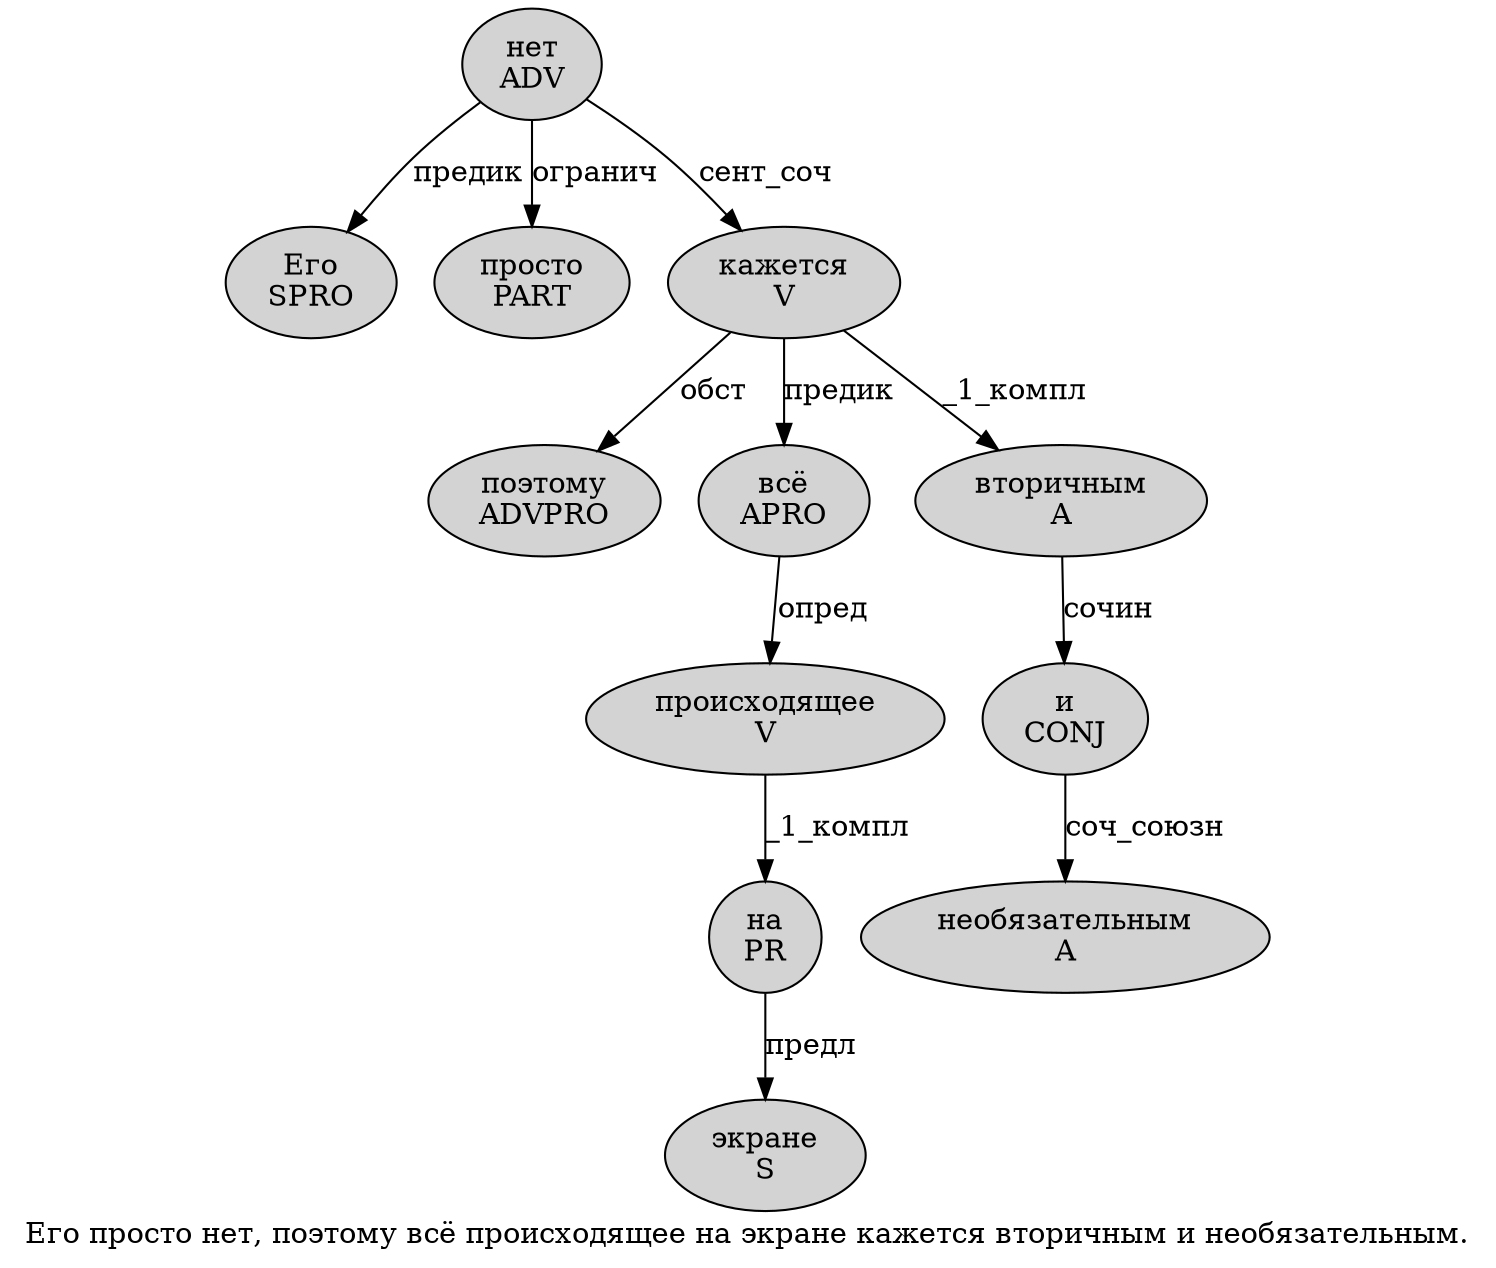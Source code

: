digraph SENTENCE_4512 {
	graph [label="Его просто нет, поэтому всё происходящее на экране кажется вторичным и необязательным."]
	node [style=filled]
		0 [label="Его
SPRO" color="" fillcolor=lightgray penwidth=1 shape=ellipse]
		1 [label="просто
PART" color="" fillcolor=lightgray penwidth=1 shape=ellipse]
		2 [label="нет
ADV" color="" fillcolor=lightgray penwidth=1 shape=ellipse]
		4 [label="поэтому
ADVPRO" color="" fillcolor=lightgray penwidth=1 shape=ellipse]
		5 [label="всё
APRO" color="" fillcolor=lightgray penwidth=1 shape=ellipse]
		6 [label="происходящее
V" color="" fillcolor=lightgray penwidth=1 shape=ellipse]
		7 [label="на
PR" color="" fillcolor=lightgray penwidth=1 shape=ellipse]
		8 [label="экране
S" color="" fillcolor=lightgray penwidth=1 shape=ellipse]
		9 [label="кажется
V" color="" fillcolor=lightgray penwidth=1 shape=ellipse]
		10 [label="вторичным
A" color="" fillcolor=lightgray penwidth=1 shape=ellipse]
		11 [label="и
CONJ" color="" fillcolor=lightgray penwidth=1 shape=ellipse]
		12 [label="необязательным
A" color="" fillcolor=lightgray penwidth=1 shape=ellipse]
			2 -> 0 [label="предик"]
			2 -> 1 [label="огранич"]
			2 -> 9 [label="сент_соч"]
			5 -> 6 [label="опред"]
			11 -> 12 [label="соч_союзн"]
			6 -> 7 [label="_1_компл"]
			7 -> 8 [label="предл"]
			9 -> 4 [label="обст"]
			9 -> 5 [label="предик"]
			9 -> 10 [label="_1_компл"]
			10 -> 11 [label="сочин"]
}